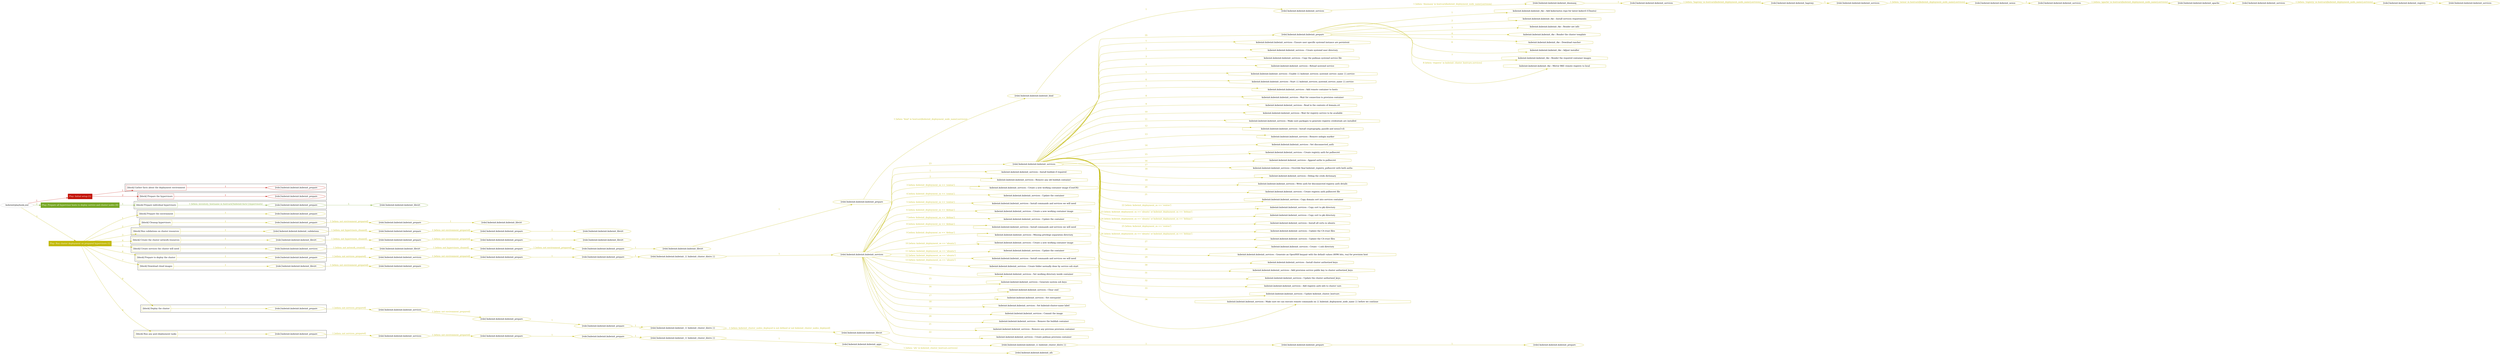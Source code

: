 digraph {
	graph [concentrate=true ordering=in rankdir=LR ratio=fill]
	edge [esep=5 sep=10]
	"kubeinit/playbook.yml" [id=root_node style=dotted]
	play_4e1cee6d [label="Play: Initial setup (1)" color="#c31409" fontcolor="#ffffff" id=play_4e1cee6d shape=box style=filled tooltip=localhost]
	"kubeinit/playbook.yml" -> play_4e1cee6d [label="1 " color="#c31409" fontcolor="#c31409" id=edge_8f6c4684 labeltooltip="1 " tooltip="1 "]
	subgraph "kubeinit.kubeinit.kubeinit_prepare" {
		role_e6d700f1 [label="[role] kubeinit.kubeinit.kubeinit_prepare" color="#c31409" id=role_e6d700f1 tooltip="kubeinit.kubeinit.kubeinit_prepare"]
	}
	subgraph "kubeinit.kubeinit.kubeinit_prepare" {
		role_980dd98d [label="[role] kubeinit.kubeinit.kubeinit_prepare" color="#c31409" id=role_980dd98d tooltip="kubeinit.kubeinit.kubeinit_prepare"]
	}
	subgraph "Play: Initial setup (1)" {
		play_4e1cee6d -> block_aee9b2ff [label=1 color="#c31409" fontcolor="#c31409" id=edge_3523cff1 labeltooltip=1 tooltip=1]
		subgraph cluster_block_aee9b2ff {
			block_aee9b2ff [label="[block] Gather facts about the deployment environment" color="#c31409" id=block_aee9b2ff labeltooltip="Gather facts about the deployment environment" shape=box tooltip="Gather facts about the deployment environment"]
			block_aee9b2ff -> role_e6d700f1 [label="1 " color="#c31409" fontcolor="#c31409" id=edge_317ec1e6 labeltooltip="1 " tooltip="1 "]
		}
		play_4e1cee6d -> block_e7fbad23 [label=2 color="#c31409" fontcolor="#c31409" id=edge_3715bab9 labeltooltip=2 tooltip=2]
		subgraph cluster_block_e7fbad23 {
			block_e7fbad23 [label="[block] Prepare the hypervisors" color="#c31409" id=block_e7fbad23 labeltooltip="Prepare the hypervisors" shape=box tooltip="Prepare the hypervisors"]
			block_e7fbad23 -> role_980dd98d [label="1 " color="#c31409" fontcolor="#c31409" id=edge_14fb574f labeltooltip="1 " tooltip="1 "]
		}
	}
	play_6023085e [label="Play: Prepare all hypervisor hosts to deploy service and cluster nodes (0)" color="#78a725" fontcolor="#ffffff" id=play_6023085e shape=box style=filled tooltip="Play: Prepare all hypervisor hosts to deploy service and cluster nodes (0)"]
	"kubeinit/playbook.yml" -> play_6023085e [label="2 " color="#78a725" fontcolor="#78a725" id=edge_9aaf748e labeltooltip="2 " tooltip="2 "]
	subgraph "kubeinit.kubeinit.kubeinit_libvirt" {
		role_d4b927b6 [label="[role] kubeinit.kubeinit.kubeinit_libvirt" color="#78a725" id=role_d4b927b6 tooltip="kubeinit.kubeinit.kubeinit_libvirt"]
	}
	subgraph "kubeinit.kubeinit.kubeinit_prepare" {
		role_a9b22b53 [label="[role] kubeinit.kubeinit.kubeinit_prepare" color="#78a725" id=role_a9b22b53 tooltip="kubeinit.kubeinit.kubeinit_prepare"]
		role_a9b22b53 -> role_d4b927b6 [label="1 " color="#78a725" fontcolor="#78a725" id=edge_9f0bdf81 labeltooltip="1 " tooltip="1 "]
	}
	subgraph "Play: Prepare all hypervisor hosts to deploy service and cluster nodes (0)" {
		play_6023085e -> block_734d4041 [label=1 color="#78a725" fontcolor="#78a725" id=edge_5aa79f79 labeltooltip=1 tooltip=1]
		subgraph cluster_block_734d4041 {
			block_734d4041 [label="[block] Prepare individual hypervisors" color="#78a725" id=block_734d4041 labeltooltip="Prepare individual hypervisors" shape=box tooltip="Prepare individual hypervisors"]
			block_734d4041 -> role_a9b22b53 [label="1 [when: inventory_hostname in hostvars['kubeinit-facts'].hypervisors]" color="#78a725" fontcolor="#78a725" id=edge_3130a6c3 labeltooltip="1 [when: inventory_hostname in hostvars['kubeinit-facts'].hypervisors]" tooltip="1 [when: inventory_hostname in hostvars['kubeinit-facts'].hypervisors]"]
		}
	}
	play_9fcf8302 [label="Play: Run cluster deployment on prepared hypervisors (1)" color="#c2b90a" fontcolor="#ffffff" id=play_9fcf8302 shape=box style=filled tooltip=localhost]
	"kubeinit/playbook.yml" -> play_9fcf8302 [label="3 " color="#c2b90a" fontcolor="#c2b90a" id=edge_867fdb2c labeltooltip="3 " tooltip="3 "]
	subgraph "kubeinit.kubeinit.kubeinit_prepare" {
		role_735f8cab [label="[role] kubeinit.kubeinit.kubeinit_prepare" color="#c2b90a" id=role_735f8cab tooltip="kubeinit.kubeinit.kubeinit_prepare"]
	}
	subgraph "kubeinit.kubeinit.kubeinit_libvirt" {
		role_18588702 [label="[role] kubeinit.kubeinit.kubeinit_libvirt" color="#c2b90a" id=role_18588702 tooltip="kubeinit.kubeinit.kubeinit_libvirt"]
	}
	subgraph "kubeinit.kubeinit.kubeinit_prepare" {
		role_4fcc3241 [label="[role] kubeinit.kubeinit.kubeinit_prepare" color="#c2b90a" id=role_4fcc3241 tooltip="kubeinit.kubeinit.kubeinit_prepare"]
		role_4fcc3241 -> role_18588702 [label="1 " color="#c2b90a" fontcolor="#c2b90a" id=edge_4bfa9d23 labeltooltip="1 " tooltip="1 "]
	}
	subgraph "kubeinit.kubeinit.kubeinit_prepare" {
		role_8251c3f6 [label="[role] kubeinit.kubeinit.kubeinit_prepare" color="#c2b90a" id=role_8251c3f6 tooltip="kubeinit.kubeinit.kubeinit_prepare"]
		role_8251c3f6 -> role_4fcc3241 [label="1 [when: not environment_prepared]" color="#c2b90a" fontcolor="#c2b90a" id=edge_379ca54c labeltooltip="1 [when: not environment_prepared]" tooltip="1 [when: not environment_prepared]"]
	}
	subgraph "kubeinit.kubeinit.kubeinit_libvirt" {
		role_4b73e01a [label="[role] kubeinit.kubeinit.kubeinit_libvirt" color="#c2b90a" id=role_4b73e01a tooltip="kubeinit.kubeinit.kubeinit_libvirt"]
	}
	subgraph "kubeinit.kubeinit.kubeinit_prepare" {
		role_af361658 [label="[role] kubeinit.kubeinit.kubeinit_prepare" color="#c2b90a" id=role_af361658 tooltip="kubeinit.kubeinit.kubeinit_prepare"]
		role_af361658 -> role_4b73e01a [label="1 " color="#c2b90a" fontcolor="#c2b90a" id=edge_b5d136de labeltooltip="1 " tooltip="1 "]
	}
	subgraph "kubeinit.kubeinit.kubeinit_prepare" {
		role_30a407bb [label="[role] kubeinit.kubeinit.kubeinit_prepare" color="#c2b90a" id=role_30a407bb tooltip="kubeinit.kubeinit.kubeinit_prepare"]
		role_30a407bb -> role_af361658 [label="1 [when: not environment_prepared]" color="#c2b90a" fontcolor="#c2b90a" id=edge_8fbfa7b7 labeltooltip="1 [when: not environment_prepared]" tooltip="1 [when: not environment_prepared]"]
	}
	subgraph "kubeinit.kubeinit.kubeinit_validations" {
		role_4e20bfd5 [label="[role] kubeinit.kubeinit.kubeinit_validations" color="#c2b90a" id=role_4e20bfd5 tooltip="kubeinit.kubeinit.kubeinit_validations"]
		role_4e20bfd5 -> role_30a407bb [label="1 [when: not hypervisors_cleaned]" color="#c2b90a" fontcolor="#c2b90a" id=edge_8efa502a labeltooltip="1 [when: not hypervisors_cleaned]" tooltip="1 [when: not hypervisors_cleaned]"]
	}
	subgraph "kubeinit.kubeinit.kubeinit_libvirt" {
		role_f2d66d2a [label="[role] kubeinit.kubeinit.kubeinit_libvirt" color="#c2b90a" id=role_f2d66d2a tooltip="kubeinit.kubeinit.kubeinit_libvirt"]
	}
	subgraph "kubeinit.kubeinit.kubeinit_prepare" {
		role_4dca3882 [label="[role] kubeinit.kubeinit.kubeinit_prepare" color="#c2b90a" id=role_4dca3882 tooltip="kubeinit.kubeinit.kubeinit_prepare"]
		role_4dca3882 -> role_f2d66d2a [label="1 " color="#c2b90a" fontcolor="#c2b90a" id=edge_19ed8658 labeltooltip="1 " tooltip="1 "]
	}
	subgraph "kubeinit.kubeinit.kubeinit_prepare" {
		role_05ee4372 [label="[role] kubeinit.kubeinit.kubeinit_prepare" color="#c2b90a" id=role_05ee4372 tooltip="kubeinit.kubeinit.kubeinit_prepare"]
		role_05ee4372 -> role_4dca3882 [label="1 [when: not environment_prepared]" color="#c2b90a" fontcolor="#c2b90a" id=edge_7e017431 labeltooltip="1 [when: not environment_prepared]" tooltip="1 [when: not environment_prepared]"]
	}
	subgraph "kubeinit.kubeinit.kubeinit_libvirt" {
		role_35ca6e59 [label="[role] kubeinit.kubeinit.kubeinit_libvirt" color="#c2b90a" id=role_35ca6e59 tooltip="kubeinit.kubeinit.kubeinit_libvirt"]
		role_35ca6e59 -> role_05ee4372 [label="1 [when: not hypervisors_cleaned]" color="#c2b90a" fontcolor="#c2b90a" id=edge_9614355d labeltooltip="1 [when: not hypervisors_cleaned]" tooltip="1 [when: not hypervisors_cleaned]"]
	}
	subgraph "kubeinit.kubeinit.kubeinit_services" {
		role_41ef0133 [label="[role] kubeinit.kubeinit.kubeinit_services" color="#c2b90a" id=role_41ef0133 tooltip="kubeinit.kubeinit.kubeinit_services"]
	}
	subgraph "kubeinit.kubeinit.kubeinit_registry" {
		role_3069099e [label="[role] kubeinit.kubeinit.kubeinit_registry" color="#c2b90a" id=role_3069099e tooltip="kubeinit.kubeinit.kubeinit_registry"]
		role_3069099e -> role_41ef0133 [label="1 " color="#c2b90a" fontcolor="#c2b90a" id=edge_cc3ed650 labeltooltip="1 " tooltip="1 "]
	}
	subgraph "kubeinit.kubeinit.kubeinit_services" {
		role_2bd2575a [label="[role] kubeinit.kubeinit.kubeinit_services" color="#c2b90a" id=role_2bd2575a tooltip="kubeinit.kubeinit.kubeinit_services"]
		role_2bd2575a -> role_3069099e [label="1 [when: 'registry' in hostvars[kubeinit_deployment_node_name].services]" color="#c2b90a" fontcolor="#c2b90a" id=edge_b5bcf432 labeltooltip="1 [when: 'registry' in hostvars[kubeinit_deployment_node_name].services]" tooltip="1 [when: 'registry' in hostvars[kubeinit_deployment_node_name].services]"]
	}
	subgraph "kubeinit.kubeinit.kubeinit_apache" {
		role_afa61e4b [label="[role] kubeinit.kubeinit.kubeinit_apache" color="#c2b90a" id=role_afa61e4b tooltip="kubeinit.kubeinit.kubeinit_apache"]
		role_afa61e4b -> role_2bd2575a [label="1 " color="#c2b90a" fontcolor="#c2b90a" id=edge_4079de6d labeltooltip="1 " tooltip="1 "]
	}
	subgraph "kubeinit.kubeinit.kubeinit_services" {
		role_f0e3d84b [label="[role] kubeinit.kubeinit.kubeinit_services" color="#c2b90a" id=role_f0e3d84b tooltip="kubeinit.kubeinit.kubeinit_services"]
		role_f0e3d84b -> role_afa61e4b [label="1 [when: 'apache' in hostvars[kubeinit_deployment_node_name].services]" color="#c2b90a" fontcolor="#c2b90a" id=edge_fe767f64 labeltooltip="1 [when: 'apache' in hostvars[kubeinit_deployment_node_name].services]" tooltip="1 [when: 'apache' in hostvars[kubeinit_deployment_node_name].services]"]
	}
	subgraph "kubeinit.kubeinit.kubeinit_nexus" {
		role_aef4ac50 [label="[role] kubeinit.kubeinit.kubeinit_nexus" color="#c2b90a" id=role_aef4ac50 tooltip="kubeinit.kubeinit.kubeinit_nexus"]
		role_aef4ac50 -> role_f0e3d84b [label="1 " color="#c2b90a" fontcolor="#c2b90a" id=edge_6175d17c labeltooltip="1 " tooltip="1 "]
	}
	subgraph "kubeinit.kubeinit.kubeinit_services" {
		role_299e9dba [label="[role] kubeinit.kubeinit.kubeinit_services" color="#c2b90a" id=role_299e9dba tooltip="kubeinit.kubeinit.kubeinit_services"]
		role_299e9dba -> role_aef4ac50 [label="1 [when: 'nexus' in hostvars[kubeinit_deployment_node_name].services]" color="#c2b90a" fontcolor="#c2b90a" id=edge_67a87189 labeltooltip="1 [when: 'nexus' in hostvars[kubeinit_deployment_node_name].services]" tooltip="1 [when: 'nexus' in hostvars[kubeinit_deployment_node_name].services]"]
	}
	subgraph "kubeinit.kubeinit.kubeinit_haproxy" {
		role_ac310474 [label="[role] kubeinit.kubeinit.kubeinit_haproxy" color="#c2b90a" id=role_ac310474 tooltip="kubeinit.kubeinit.kubeinit_haproxy"]
		role_ac310474 -> role_299e9dba [label="1 " color="#c2b90a" fontcolor="#c2b90a" id=edge_99aaa004 labeltooltip="1 " tooltip="1 "]
	}
	subgraph "kubeinit.kubeinit.kubeinit_services" {
		role_5dbc900d [label="[role] kubeinit.kubeinit.kubeinit_services" color="#c2b90a" id=role_5dbc900d tooltip="kubeinit.kubeinit.kubeinit_services"]
		role_5dbc900d -> role_ac310474 [label="1 [when: 'haproxy' in hostvars[kubeinit_deployment_node_name].services]" color="#c2b90a" fontcolor="#c2b90a" id=edge_8920b2c7 labeltooltip="1 [when: 'haproxy' in hostvars[kubeinit_deployment_node_name].services]" tooltip="1 [when: 'haproxy' in hostvars[kubeinit_deployment_node_name].services]"]
	}
	subgraph "kubeinit.kubeinit.kubeinit_dnsmasq" {
		role_c5654fdb [label="[role] kubeinit.kubeinit.kubeinit_dnsmasq" color="#c2b90a" id=role_c5654fdb tooltip="kubeinit.kubeinit.kubeinit_dnsmasq"]
		role_c5654fdb -> role_5dbc900d [label="1 " color="#c2b90a" fontcolor="#c2b90a" id=edge_6ebc704b labeltooltip="1 " tooltip="1 "]
	}
	subgraph "kubeinit.kubeinit.kubeinit_services" {
		role_9be39cb3 [label="[role] kubeinit.kubeinit.kubeinit_services" color="#c2b90a" id=role_9be39cb3 tooltip="kubeinit.kubeinit.kubeinit_services"]
		role_9be39cb3 -> role_c5654fdb [label="1 [when: 'dnsmasq' in hostvars[kubeinit_deployment_node_name].services]" color="#c2b90a" fontcolor="#c2b90a" id=edge_176e4b73 labeltooltip="1 [when: 'dnsmasq' in hostvars[kubeinit_deployment_node_name].services]" tooltip="1 [when: 'dnsmasq' in hostvars[kubeinit_deployment_node_name].services]"]
	}
	subgraph "kubeinit.kubeinit.kubeinit_bind" {
		role_be15cb4b [label="[role] kubeinit.kubeinit.kubeinit_bind" color="#c2b90a" id=role_be15cb4b tooltip="kubeinit.kubeinit.kubeinit_bind"]
		role_be15cb4b -> role_9be39cb3 [label="1 " color="#c2b90a" fontcolor="#c2b90a" id=edge_703d775e labeltooltip="1 " tooltip="1 "]
	}
	subgraph "kubeinit.kubeinit.kubeinit_prepare" {
		role_52af5a5f [label="[role] kubeinit.kubeinit.kubeinit_prepare" color="#c2b90a" id=role_52af5a5f tooltip="kubeinit.kubeinit.kubeinit_prepare"]
		role_52af5a5f -> role_be15cb4b [label="1 [when: 'bind' in hostvars[kubeinit_deployment_node_name].services]" color="#c2b90a" fontcolor="#c2b90a" id=edge_90923fa2 labeltooltip="1 [when: 'bind' in hostvars[kubeinit_deployment_node_name].services]" tooltip="1 [when: 'bind' in hostvars[kubeinit_deployment_node_name].services]"]
	}
	subgraph "kubeinit.kubeinit.kubeinit_libvirt" {
		role_a0130ddf [label="[role] kubeinit.kubeinit.kubeinit_libvirt" color="#c2b90a" id=role_a0130ddf tooltip="kubeinit.kubeinit.kubeinit_libvirt"]
		role_a0130ddf -> role_52af5a5f [label="1 " color="#c2b90a" fontcolor="#c2b90a" id=edge_298eb4d1 labeltooltip="1 " tooltip="1 "]
	}
	subgraph "kubeinit.kubeinit.kubeinit_prepare" {
		role_c2510a09 [label="[role] kubeinit.kubeinit.kubeinit_prepare" color="#c2b90a" id=role_c2510a09 tooltip="kubeinit.kubeinit.kubeinit_prepare"]
		role_c2510a09 -> role_a0130ddf [label="1 " color="#c2b90a" fontcolor="#c2b90a" id=edge_228cd1c7 labeltooltip="1 " tooltip="1 "]
	}
	subgraph "kubeinit.kubeinit.kubeinit_prepare" {
		role_9e432ded [label="[role] kubeinit.kubeinit.kubeinit_prepare" color="#c2b90a" id=role_9e432ded tooltip="kubeinit.kubeinit.kubeinit_prepare"]
		role_9e432ded -> role_c2510a09 [label="1 [when: not environment_prepared]" color="#c2b90a" fontcolor="#c2b90a" id=edge_5ec93f9f labeltooltip="1 [when: not environment_prepared]" tooltip="1 [when: not environment_prepared]"]
	}
	subgraph "kubeinit.kubeinit.kubeinit_libvirt" {
		role_edfc4ac5 [label="[role] kubeinit.kubeinit.kubeinit_libvirt" color="#c2b90a" id=role_edfc4ac5 tooltip="kubeinit.kubeinit.kubeinit_libvirt"]
		role_edfc4ac5 -> role_9e432ded [label="1 [when: not hypervisors_cleaned]" color="#c2b90a" fontcolor="#c2b90a" id=edge_0710e92f labeltooltip="1 [when: not hypervisors_cleaned]" tooltip="1 [when: not hypervisors_cleaned]"]
	}
	subgraph "kubeinit.kubeinit.kubeinit_services" {
		role_f9c8faaa [label="[role] kubeinit.kubeinit.kubeinit_services" color="#c2b90a" id=role_f9c8faaa tooltip="kubeinit.kubeinit.kubeinit_services"]
		role_f9c8faaa -> role_edfc4ac5 [label="1 [when: not network_created]" color="#c2b90a" fontcolor="#c2b90a" id=edge_c8a1c5d1 labeltooltip="1 [when: not network_created]" tooltip="1 [when: not network_created]"]
	}
	subgraph "kubeinit.kubeinit.kubeinit_prepare" {
		role_cfc3a3a5 [label="[role] kubeinit.kubeinit.kubeinit_prepare" color="#c2b90a" id=role_cfc3a3a5 tooltip="kubeinit.kubeinit.kubeinit_prepare"]
		task_892c06bd [label="kubeinit.kubeinit.kubeinit_rke : Add kubernetes repo for latest kubectl (Ubuntu)" color="#c2b90a" id=task_892c06bd shape=octagon tooltip="kubeinit.kubeinit.kubeinit_rke : Add kubernetes repo for latest kubectl (Ubuntu)"]
		role_cfc3a3a5 -> task_892c06bd [label="1 " color="#c2b90a" fontcolor="#c2b90a" id=edge_79a086da labeltooltip="1 " tooltip="1 "]
		task_d3a545b8 [label="kubeinit.kubeinit.kubeinit_rke : Install services requirements" color="#c2b90a" id=task_d3a545b8 shape=octagon tooltip="kubeinit.kubeinit.kubeinit_rke : Install services requirements"]
		role_cfc3a3a5 -> task_d3a545b8 [label="2 " color="#c2b90a" fontcolor="#c2b90a" id=edge_ed04349d labeltooltip="2 " tooltip="2 "]
		task_90b866a3 [label="kubeinit.kubeinit.kubeinit_rke : Render net info" color="#c2b90a" id=task_90b866a3 shape=octagon tooltip="kubeinit.kubeinit.kubeinit_rke : Render net info"]
		role_cfc3a3a5 -> task_90b866a3 [label="3 " color="#c2b90a" fontcolor="#c2b90a" id=edge_393d9a6d labeltooltip="3 " tooltip="3 "]
		task_eb72416a [label="kubeinit.kubeinit.kubeinit_rke : Render the cluster template" color="#c2b90a" id=task_eb72416a shape=octagon tooltip="kubeinit.kubeinit.kubeinit_rke : Render the cluster template"]
		role_cfc3a3a5 -> task_eb72416a [label="4 " color="#c2b90a" fontcolor="#c2b90a" id=edge_ad8a0473 labeltooltip="4 " tooltip="4 "]
		task_adba8eb9 [label="kubeinit.kubeinit.kubeinit_rke : Download rancher" color="#c2b90a" id=task_adba8eb9 shape=octagon tooltip="kubeinit.kubeinit.kubeinit_rke : Download rancher"]
		role_cfc3a3a5 -> task_adba8eb9 [label="5 " color="#c2b90a" fontcolor="#c2b90a" id=edge_28c70907 labeltooltip="5 " tooltip="5 "]
		task_aa8bd128 [label="kubeinit.kubeinit.kubeinit_rke : Adjust installer" color="#c2b90a" id=task_aa8bd128 shape=octagon tooltip="kubeinit.kubeinit.kubeinit_rke : Adjust installer"]
		role_cfc3a3a5 -> task_aa8bd128 [label="6 " color="#c2b90a" fontcolor="#c2b90a" id=edge_92d6f238 labeltooltip="6 " tooltip="6 "]
		task_61a47d83 [label="kubeinit.kubeinit.kubeinit_rke : Render the required container images" color="#c2b90a" id=task_61a47d83 shape=octagon tooltip="kubeinit.kubeinit.kubeinit_rke : Render the required container images"]
		role_cfc3a3a5 -> task_61a47d83 [label="7 " color="#c2b90a" fontcolor="#c2b90a" id=edge_5e79ed9c labeltooltip="7 " tooltip="7 "]
		task_cc1009d9 [label="kubeinit.kubeinit.kubeinit_rke : Mirror RKE remote registry to local" color="#c2b90a" id=task_cc1009d9 shape=octagon tooltip="kubeinit.kubeinit.kubeinit_rke : Mirror RKE remote registry to local"]
		role_cfc3a3a5 -> task_cc1009d9 [label="8 [when: 'registry' in kubeinit_cluster_hostvars.services]" color="#c2b90a" fontcolor="#c2b90a" id=edge_1c1a6458 labeltooltip="8 [when: 'registry' in kubeinit_cluster_hostvars.services]" tooltip="8 [when: 'registry' in kubeinit_cluster_hostvars.services]"]
	}
	subgraph "kubeinit.kubeinit.kubeinit_services" {
		role_d88b5d8f [label="[role] kubeinit.kubeinit.kubeinit_services" color="#c2b90a" id=role_d88b5d8f tooltip="kubeinit.kubeinit.kubeinit_services"]
		task_256406e6 [label="kubeinit.kubeinit.kubeinit_services : Ensure user specific systemd instance are persistent" color="#c2b90a" id=task_256406e6 shape=octagon tooltip="kubeinit.kubeinit.kubeinit_services : Ensure user specific systemd instance are persistent"]
		role_d88b5d8f -> task_256406e6 [label="1 " color="#c2b90a" fontcolor="#c2b90a" id=edge_bafcd96a labeltooltip="1 " tooltip="1 "]
		task_0dde9302 [label="kubeinit.kubeinit.kubeinit_services : Create systemd user directory" color="#c2b90a" id=task_0dde9302 shape=octagon tooltip="kubeinit.kubeinit.kubeinit_services : Create systemd user directory"]
		role_d88b5d8f -> task_0dde9302 [label="2 " color="#c2b90a" fontcolor="#c2b90a" id=edge_36633635 labeltooltip="2 " tooltip="2 "]
		task_a857eed8 [label="kubeinit.kubeinit.kubeinit_services : Copy the podman systemd service file" color="#c2b90a" id=task_a857eed8 shape=octagon tooltip="kubeinit.kubeinit.kubeinit_services : Copy the podman systemd service file"]
		role_d88b5d8f -> task_a857eed8 [label="3 " color="#c2b90a" fontcolor="#c2b90a" id=edge_fac80084 labeltooltip="3 " tooltip="3 "]
		task_ad3837cf [label="kubeinit.kubeinit.kubeinit_services : Reload systemd service" color="#c2b90a" id=task_ad3837cf shape=octagon tooltip="kubeinit.kubeinit.kubeinit_services : Reload systemd service"]
		role_d88b5d8f -> task_ad3837cf [label="4 " color="#c2b90a" fontcolor="#c2b90a" id=edge_66921b8f labeltooltip="4 " tooltip="4 "]
		task_86e06672 [label="kubeinit.kubeinit.kubeinit_services : Enable {{ kubeinit_services_systemd_service_name }}.service" color="#c2b90a" id=task_86e06672 shape=octagon tooltip="kubeinit.kubeinit.kubeinit_services : Enable {{ kubeinit_services_systemd_service_name }}.service"]
		role_d88b5d8f -> task_86e06672 [label="5 " color="#c2b90a" fontcolor="#c2b90a" id=edge_2ad9142e labeltooltip="5 " tooltip="5 "]
		task_a4d2c698 [label="kubeinit.kubeinit.kubeinit_services : Start {{ kubeinit_services_systemd_service_name }}.service" color="#c2b90a" id=task_a4d2c698 shape=octagon tooltip="kubeinit.kubeinit.kubeinit_services : Start {{ kubeinit_services_systemd_service_name }}.service"]
		role_d88b5d8f -> task_a4d2c698 [label="6 " color="#c2b90a" fontcolor="#c2b90a" id=edge_44be11e1 labeltooltip="6 " tooltip="6 "]
		task_d2af65c3 [label="kubeinit.kubeinit.kubeinit_services : Add remote container to hosts" color="#c2b90a" id=task_d2af65c3 shape=octagon tooltip="kubeinit.kubeinit.kubeinit_services : Add remote container to hosts"]
		role_d88b5d8f -> task_d2af65c3 [label="7 " color="#c2b90a" fontcolor="#c2b90a" id=edge_66b759ad labeltooltip="7 " tooltip="7 "]
		task_702a24a0 [label="kubeinit.kubeinit.kubeinit_services : Wait for connection to provision container" color="#c2b90a" id=task_702a24a0 shape=octagon tooltip="kubeinit.kubeinit.kubeinit_services : Wait for connection to provision container"]
		role_d88b5d8f -> task_702a24a0 [label="8 " color="#c2b90a" fontcolor="#c2b90a" id=edge_f8f015f3 labeltooltip="8 " tooltip="8 "]
		task_28e6c640 [label="kubeinit.kubeinit.kubeinit_services : Read in the contents of domain.crt" color="#c2b90a" id=task_28e6c640 shape=octagon tooltip="kubeinit.kubeinit.kubeinit_services : Read in the contents of domain.crt"]
		role_d88b5d8f -> task_28e6c640 [label="9 " color="#c2b90a" fontcolor="#c2b90a" id=edge_ee3f0391 labeltooltip="9 " tooltip="9 "]
		task_8cffd45d [label="kubeinit.kubeinit.kubeinit_services : Wait for registry service to be available" color="#c2b90a" id=task_8cffd45d shape=octagon tooltip="kubeinit.kubeinit.kubeinit_services : Wait for registry service to be available"]
		role_d88b5d8f -> task_8cffd45d [label="10 " color="#c2b90a" fontcolor="#c2b90a" id=edge_aacd4f06 labeltooltip="10 " tooltip="10 "]
		task_30a1d7b2 [label="kubeinit.kubeinit.kubeinit_services : Make sure packages to generate registry credentials are installed" color="#c2b90a" id=task_30a1d7b2 shape=octagon tooltip="kubeinit.kubeinit.kubeinit_services : Make sure packages to generate registry credentials are installed"]
		role_d88b5d8f -> task_30a1d7b2 [label="11 " color="#c2b90a" fontcolor="#c2b90a" id=edge_157f527b labeltooltip="11 " tooltip="11 "]
		task_39756654 [label="kubeinit.kubeinit.kubeinit_services : Install cryptography, passlib and nexus3-cli" color="#c2b90a" id=task_39756654 shape=octagon tooltip="kubeinit.kubeinit.kubeinit_services : Install cryptography, passlib and nexus3-cli"]
		role_d88b5d8f -> task_39756654 [label="12 " color="#c2b90a" fontcolor="#c2b90a" id=edge_2701ef5b labeltooltip="12 " tooltip="12 "]
		task_075f1d33 [label="kubeinit.kubeinit.kubeinit_services : Remove nologin marker" color="#c2b90a" id=task_075f1d33 shape=octagon tooltip="kubeinit.kubeinit.kubeinit_services : Remove nologin marker"]
		role_d88b5d8f -> task_075f1d33 [label="13 " color="#c2b90a" fontcolor="#c2b90a" id=edge_b4a0666a labeltooltip="13 " tooltip="13 "]
		task_671aa449 [label="kubeinit.kubeinit.kubeinit_services : Set disconnected_auth" color="#c2b90a" id=task_671aa449 shape=octagon tooltip="kubeinit.kubeinit.kubeinit_services : Set disconnected_auth"]
		role_d88b5d8f -> task_671aa449 [label="14 " color="#c2b90a" fontcolor="#c2b90a" id=edge_31b20ab8 labeltooltip="14 " tooltip="14 "]
		task_b10aeae5 [label="kubeinit.kubeinit.kubeinit_services : Create registry auth for pullsecret" color="#c2b90a" id=task_b10aeae5 shape=octagon tooltip="kubeinit.kubeinit.kubeinit_services : Create registry auth for pullsecret"]
		role_d88b5d8f -> task_b10aeae5 [label="15 " color="#c2b90a" fontcolor="#c2b90a" id=edge_f94a01d4 labeltooltip="15 " tooltip="15 "]
		task_700d0b96 [label="kubeinit.kubeinit.kubeinit_services : Append auths to pullsecret" color="#c2b90a" id=task_700d0b96 shape=octagon tooltip="kubeinit.kubeinit.kubeinit_services : Append auths to pullsecret"]
		role_d88b5d8f -> task_700d0b96 [label="16 " color="#c2b90a" fontcolor="#c2b90a" id=edge_5f2222cd labeltooltip="16 " tooltip="16 "]
		task_837a9862 [label="kubeinit.kubeinit.kubeinit_services : Override final kubeinit_registry_pullsecret with both auths" color="#c2b90a" id=task_837a9862 shape=octagon tooltip="kubeinit.kubeinit.kubeinit_services : Override final kubeinit_registry_pullsecret with both auths"]
		role_d88b5d8f -> task_837a9862 [label="17 " color="#c2b90a" fontcolor="#c2b90a" id=edge_fa4f4b46 labeltooltip="17 " tooltip="17 "]
		task_9996350a [label="kubeinit.kubeinit.kubeinit_services : Debug the creds dictionary" color="#c2b90a" id=task_9996350a shape=octagon tooltip="kubeinit.kubeinit.kubeinit_services : Debug the creds dictionary"]
		role_d88b5d8f -> task_9996350a [label="18 " color="#c2b90a" fontcolor="#c2b90a" id=edge_92d730d5 labeltooltip="18 " tooltip="18 "]
		task_afe11059 [label="kubeinit.kubeinit.kubeinit_services : Write auth for disconnected registry auth details" color="#c2b90a" id=task_afe11059 shape=octagon tooltip="kubeinit.kubeinit.kubeinit_services : Write auth for disconnected registry auth details"]
		role_d88b5d8f -> task_afe11059 [label="19 " color="#c2b90a" fontcolor="#c2b90a" id=edge_0fd78b20 labeltooltip="19 " tooltip="19 "]
		task_340e5600 [label="kubeinit.kubeinit.kubeinit_services : Create registry auth pullsecret file" color="#c2b90a" id=task_340e5600 shape=octagon tooltip="kubeinit.kubeinit.kubeinit_services : Create registry auth pullsecret file"]
		role_d88b5d8f -> task_340e5600 [label="20 " color="#c2b90a" fontcolor="#c2b90a" id=edge_87dbd328 labeltooltip="20 " tooltip="20 "]
		task_5ad2110a [label="kubeinit.kubeinit.kubeinit_services : Copy domain cert into services container" color="#c2b90a" id=task_5ad2110a shape=octagon tooltip="kubeinit.kubeinit.kubeinit_services : Copy domain cert into services container"]
		role_d88b5d8f -> task_5ad2110a [label="21 " color="#c2b90a" fontcolor="#c2b90a" id=edge_f133943d labeltooltip="21 " tooltip="21 "]
		task_f72a5f0c [label="kubeinit.kubeinit.kubeinit_services : Copy cert to pki directory" color="#c2b90a" id=task_f72a5f0c shape=octagon tooltip="kubeinit.kubeinit.kubeinit_services : Copy cert to pki directory"]
		role_d88b5d8f -> task_f72a5f0c [label="22 [when: kubeinit_deployment_os == 'centos']" color="#c2b90a" fontcolor="#c2b90a" id=edge_b1015e1f labeltooltip="22 [when: kubeinit_deployment_os == 'centos']" tooltip="22 [when: kubeinit_deployment_os == 'centos']"]
		task_e41818a1 [label="kubeinit.kubeinit.kubeinit_services : Copy cert to pki directory" color="#c2b90a" id=task_e41818a1 shape=octagon tooltip="kubeinit.kubeinit.kubeinit_services : Copy cert to pki directory"]
		role_d88b5d8f -> task_e41818a1 [label="23 [when: kubeinit_deployment_os == 'ubuntu' or kubeinit_deployment_os == 'debian']" color="#c2b90a" fontcolor="#c2b90a" id=edge_7d0dfdd0 labeltooltip="23 [when: kubeinit_deployment_os == 'ubuntu' or kubeinit_deployment_os == 'debian']" tooltip="23 [when: kubeinit_deployment_os == 'ubuntu' or kubeinit_deployment_os == 'debian']"]
		task_24df91ab [label="kubeinit.kubeinit.kubeinit_services : Install all certs in ubuntu" color="#c2b90a" id=task_24df91ab shape=octagon tooltip="kubeinit.kubeinit.kubeinit_services : Install all certs in ubuntu"]
		role_d88b5d8f -> task_24df91ab [label="24 [when: kubeinit_deployment_os == 'ubuntu' or kubeinit_deployment_os == 'debian']" color="#c2b90a" fontcolor="#c2b90a" id=edge_dc4bf03e labeltooltip="24 [when: kubeinit_deployment_os == 'ubuntu' or kubeinit_deployment_os == 'debian']" tooltip="24 [when: kubeinit_deployment_os == 'ubuntu' or kubeinit_deployment_os == 'debian']"]
		task_8058e0ad [label="kubeinit.kubeinit.kubeinit_services : Update the CA trust files" color="#c2b90a" id=task_8058e0ad shape=octagon tooltip="kubeinit.kubeinit.kubeinit_services : Update the CA trust files"]
		role_d88b5d8f -> task_8058e0ad [label="25 [when: kubeinit_deployment_os == 'centos']" color="#c2b90a" fontcolor="#c2b90a" id=edge_4f86ac65 labeltooltip="25 [when: kubeinit_deployment_os == 'centos']" tooltip="25 [when: kubeinit_deployment_os == 'centos']"]
		task_5b2048d5 [label="kubeinit.kubeinit.kubeinit_services : Update the CA trust files" color="#c2b90a" id=task_5b2048d5 shape=octagon tooltip="kubeinit.kubeinit.kubeinit_services : Update the CA trust files"]
		role_d88b5d8f -> task_5b2048d5 [label="26 [when: kubeinit_deployment_os == 'ubuntu' or kubeinit_deployment_os == 'debian']" color="#c2b90a" fontcolor="#c2b90a" id=edge_14ef4d2d labeltooltip="26 [when: kubeinit_deployment_os == 'ubuntu' or kubeinit_deployment_os == 'debian']" tooltip="26 [when: kubeinit_deployment_os == 'ubuntu' or kubeinit_deployment_os == 'debian']"]
		task_29ae4007 [label="kubeinit.kubeinit.kubeinit_services : Create ~/.ssh directory" color="#c2b90a" id=task_29ae4007 shape=octagon tooltip="kubeinit.kubeinit.kubeinit_services : Create ~/.ssh directory"]
		role_d88b5d8f -> task_29ae4007 [label="27 " color="#c2b90a" fontcolor="#c2b90a" id=edge_5253ced2 labeltooltip="27 " tooltip="27 "]
		task_0a86d28d [label="kubeinit.kubeinit.kubeinit_services : Generate an OpenSSH keypair with the default values (4096 bits, rsa) for provision host" color="#c2b90a" id=task_0a86d28d shape=octagon tooltip="kubeinit.kubeinit.kubeinit_services : Generate an OpenSSH keypair with the default values (4096 bits, rsa) for provision host"]
		role_d88b5d8f -> task_0a86d28d [label="28 " color="#c2b90a" fontcolor="#c2b90a" id=edge_528c96e7 labeltooltip="28 " tooltip="28 "]
		task_515f2105 [label="kubeinit.kubeinit.kubeinit_services : Install cluster authorized keys" color="#c2b90a" id=task_515f2105 shape=octagon tooltip="kubeinit.kubeinit.kubeinit_services : Install cluster authorized keys"]
		role_d88b5d8f -> task_515f2105 [label="29 " color="#c2b90a" fontcolor="#c2b90a" id=edge_7f1691f9 labeltooltip="29 " tooltip="29 "]
		task_162c80df [label="kubeinit.kubeinit.kubeinit_services : Add provision service public key to cluster authorized_keys" color="#c2b90a" id=task_162c80df shape=octagon tooltip="kubeinit.kubeinit.kubeinit_services : Add provision service public key to cluster authorized_keys"]
		role_d88b5d8f -> task_162c80df [label="30 " color="#c2b90a" fontcolor="#c2b90a" id=edge_a6e54586 labeltooltip="30 " tooltip="30 "]
		task_7b1b74e6 [label="kubeinit.kubeinit.kubeinit_services : Update the cluster authorized_keys" color="#c2b90a" id=task_7b1b74e6 shape=octagon tooltip="kubeinit.kubeinit.kubeinit_services : Update the cluster authorized_keys"]
		role_d88b5d8f -> task_7b1b74e6 [label="31 " color="#c2b90a" fontcolor="#c2b90a" id=edge_f3276127 labeltooltip="31 " tooltip="31 "]
		task_8544ab0b [label="kubeinit.kubeinit.kubeinit_services : Add registry auth info to cluster vars" color="#c2b90a" id=task_8544ab0b shape=octagon tooltip="kubeinit.kubeinit.kubeinit_services : Add registry auth info to cluster vars"]
		role_d88b5d8f -> task_8544ab0b [label="32 " color="#c2b90a" fontcolor="#c2b90a" id=edge_6977bf94 labeltooltip="32 " tooltip="32 "]
		task_8084d2fb [label="kubeinit.kubeinit.kubeinit_services : Update kubeinit_cluster_hostvars" color="#c2b90a" id=task_8084d2fb shape=octagon tooltip="kubeinit.kubeinit.kubeinit_services : Update kubeinit_cluster_hostvars"]
		role_d88b5d8f -> task_8084d2fb [label="33 " color="#c2b90a" fontcolor="#c2b90a" id=edge_ed9e67e9 labeltooltip="33 " tooltip="33 "]
		task_7bedd1b3 [label="kubeinit.kubeinit.kubeinit_services : Make sure we can execute remote commands on {{ kubeinit_deployment_node_name }} before we continue" color="#c2b90a" id=task_7bedd1b3 shape=octagon tooltip="kubeinit.kubeinit.kubeinit_services : Make sure we can execute remote commands on {{ kubeinit_deployment_node_name }} before we continue"]
		role_d88b5d8f -> task_7bedd1b3 [label="34 " color="#c2b90a" fontcolor="#c2b90a" id=edge_73d10d1c labeltooltip="34 " tooltip="34 "]
		role_d88b5d8f -> role_cfc3a3a5 [label="35 " color="#c2b90a" fontcolor="#c2b90a" id=edge_b5ada99d labeltooltip="35 " tooltip="35 "]
	}
	subgraph "kubeinit.kubeinit.kubeinit_services" {
		role_22b3e018 [label="[role] kubeinit.kubeinit.kubeinit_services" color="#c2b90a" id=role_22b3e018 tooltip="kubeinit.kubeinit.kubeinit_services"]
		task_5fef75ee [label="kubeinit.kubeinit.kubeinit_services : Install buildah if required" color="#c2b90a" id=task_5fef75ee shape=octagon tooltip="kubeinit.kubeinit.kubeinit_services : Install buildah if required"]
		role_22b3e018 -> task_5fef75ee [label="1 " color="#c2b90a" fontcolor="#c2b90a" id=edge_7c5e0482 labeltooltip="1 " tooltip="1 "]
		task_9a898ad3 [label="kubeinit.kubeinit.kubeinit_services : Remove any old buildah container" color="#c2b90a" id=task_9a898ad3 shape=octagon tooltip="kubeinit.kubeinit.kubeinit_services : Remove any old buildah container"]
		role_22b3e018 -> task_9a898ad3 [label="2 " color="#c2b90a" fontcolor="#c2b90a" id=edge_a0655484 labeltooltip="2 " tooltip="2 "]
		task_e8d7fdc8 [label="kubeinit.kubeinit.kubeinit_services : Create a new working container image (CentOS)" color="#c2b90a" id=task_e8d7fdc8 shape=octagon tooltip="kubeinit.kubeinit.kubeinit_services : Create a new working container image (CentOS)"]
		role_22b3e018 -> task_e8d7fdc8 [label="3 [when: kubeinit_deployment_os == 'centos']" color="#c2b90a" fontcolor="#c2b90a" id=edge_d36afae5 labeltooltip="3 [when: kubeinit_deployment_os == 'centos']" tooltip="3 [when: kubeinit_deployment_os == 'centos']"]
		task_bd5e28d6 [label="kubeinit.kubeinit.kubeinit_services : Update the container" color="#c2b90a" id=task_bd5e28d6 shape=octagon tooltip="kubeinit.kubeinit.kubeinit_services : Update the container"]
		role_22b3e018 -> task_bd5e28d6 [label="4 [when: kubeinit_deployment_os == 'centos']" color="#c2b90a" fontcolor="#c2b90a" id=edge_05d5bf19 labeltooltip="4 [when: kubeinit_deployment_os == 'centos']" tooltip="4 [when: kubeinit_deployment_os == 'centos']"]
		task_47c47269 [label="kubeinit.kubeinit.kubeinit_services : Install commands and services we will need" color="#c2b90a" id=task_47c47269 shape=octagon tooltip="kubeinit.kubeinit.kubeinit_services : Install commands and services we will need"]
		role_22b3e018 -> task_47c47269 [label="5 [when: kubeinit_deployment_os == 'centos']" color="#c2b90a" fontcolor="#c2b90a" id=edge_dc310378 labeltooltip="5 [when: kubeinit_deployment_os == 'centos']" tooltip="5 [when: kubeinit_deployment_os == 'centos']"]
		task_3a1c08bd [label="kubeinit.kubeinit.kubeinit_services : Create a new working container image" color="#c2b90a" id=task_3a1c08bd shape=octagon tooltip="kubeinit.kubeinit.kubeinit_services : Create a new working container image"]
		role_22b3e018 -> task_3a1c08bd [label="6 [when: kubeinit_deployment_os == 'debian']" color="#c2b90a" fontcolor="#c2b90a" id=edge_5c09a5e1 labeltooltip="6 [when: kubeinit_deployment_os == 'debian']" tooltip="6 [when: kubeinit_deployment_os == 'debian']"]
		task_d3d640ea [label="kubeinit.kubeinit.kubeinit_services : Update the container" color="#c2b90a" id=task_d3d640ea shape=octagon tooltip="kubeinit.kubeinit.kubeinit_services : Update the container"]
		role_22b3e018 -> task_d3d640ea [label="7 [when: kubeinit_deployment_os == 'debian']" color="#c2b90a" fontcolor="#c2b90a" id=edge_2d0656fb labeltooltip="7 [when: kubeinit_deployment_os == 'debian']" tooltip="7 [when: kubeinit_deployment_os == 'debian']"]
		task_6187efbd [label="kubeinit.kubeinit.kubeinit_services : Install commands and services we will need" color="#c2b90a" id=task_6187efbd shape=octagon tooltip="kubeinit.kubeinit.kubeinit_services : Install commands and services we will need"]
		role_22b3e018 -> task_6187efbd [label="8 [when: kubeinit_deployment_os == 'debian']" color="#c2b90a" fontcolor="#c2b90a" id=edge_2d0cff9e labeltooltip="8 [when: kubeinit_deployment_os == 'debian']" tooltip="8 [when: kubeinit_deployment_os == 'debian']"]
		task_fd23a614 [label="kubeinit.kubeinit.kubeinit_services : Missing privilege separation directory" color="#c2b90a" id=task_fd23a614 shape=octagon tooltip="kubeinit.kubeinit.kubeinit_services : Missing privilege separation directory"]
		role_22b3e018 -> task_fd23a614 [label="9 [when: kubeinit_deployment_os == 'debian']" color="#c2b90a" fontcolor="#c2b90a" id=edge_01359bc4 labeltooltip="9 [when: kubeinit_deployment_os == 'debian']" tooltip="9 [when: kubeinit_deployment_os == 'debian']"]
		task_ec32b009 [label="kubeinit.kubeinit.kubeinit_services : Create a new working container image" color="#c2b90a" id=task_ec32b009 shape=octagon tooltip="kubeinit.kubeinit.kubeinit_services : Create a new working container image"]
		role_22b3e018 -> task_ec32b009 [label="10 [when: kubeinit_deployment_os == 'ubuntu']" color="#c2b90a" fontcolor="#c2b90a" id=edge_45478ed9 labeltooltip="10 [when: kubeinit_deployment_os == 'ubuntu']" tooltip="10 [when: kubeinit_deployment_os == 'ubuntu']"]
		task_85fee6c1 [label="kubeinit.kubeinit.kubeinit_services : Update the container" color="#c2b90a" id=task_85fee6c1 shape=octagon tooltip="kubeinit.kubeinit.kubeinit_services : Update the container"]
		role_22b3e018 -> task_85fee6c1 [label="11 [when: kubeinit_deployment_os == 'ubuntu']" color="#c2b90a" fontcolor="#c2b90a" id=edge_0a15af85 labeltooltip="11 [when: kubeinit_deployment_os == 'ubuntu']" tooltip="11 [when: kubeinit_deployment_os == 'ubuntu']"]
		task_e9887d8b [label="kubeinit.kubeinit.kubeinit_services : Install commands and services we will need" color="#c2b90a" id=task_e9887d8b shape=octagon tooltip="kubeinit.kubeinit.kubeinit_services : Install commands and services we will need"]
		role_22b3e018 -> task_e9887d8b [label="12 [when: kubeinit_deployment_os == 'ubuntu']" color="#c2b90a" fontcolor="#c2b90a" id=edge_106d0b59 labeltooltip="12 [when: kubeinit_deployment_os == 'ubuntu']" tooltip="12 [when: kubeinit_deployment_os == 'ubuntu']"]
		task_65adc0fe [label="kubeinit.kubeinit.kubeinit_services : Create folder normally done by service ssh start" color="#c2b90a" id=task_65adc0fe shape=octagon tooltip="kubeinit.kubeinit.kubeinit_services : Create folder normally done by service ssh start"]
		role_22b3e018 -> task_65adc0fe [label="13 [when: kubeinit_deployment_os == 'ubuntu']" color="#c2b90a" fontcolor="#c2b90a" id=edge_1a2f9c76 labeltooltip="13 [when: kubeinit_deployment_os == 'ubuntu']" tooltip="13 [when: kubeinit_deployment_os == 'ubuntu']"]
		task_d34c67e9 [label="kubeinit.kubeinit.kubeinit_services : Set working directory inside container" color="#c2b90a" id=task_d34c67e9 shape=octagon tooltip="kubeinit.kubeinit.kubeinit_services : Set working directory inside container"]
		role_22b3e018 -> task_d34c67e9 [label="14 " color="#c2b90a" fontcolor="#c2b90a" id=edge_b52040d3 labeltooltip="14 " tooltip="14 "]
		task_c382c28a [label="kubeinit.kubeinit.kubeinit_services : Generate system ssh keys" color="#c2b90a" id=task_c382c28a shape=octagon tooltip="kubeinit.kubeinit.kubeinit_services : Generate system ssh keys"]
		role_22b3e018 -> task_c382c28a [label="15 " color="#c2b90a" fontcolor="#c2b90a" id=edge_b44da3a0 labeltooltip="15 " tooltip="15 "]
		task_9185a1f5 [label="kubeinit.kubeinit.kubeinit_services : Clear cmd" color="#c2b90a" id=task_9185a1f5 shape=octagon tooltip="kubeinit.kubeinit.kubeinit_services : Clear cmd"]
		role_22b3e018 -> task_9185a1f5 [label="16 " color="#c2b90a" fontcolor="#c2b90a" id=edge_8f086385 labeltooltip="16 " tooltip="16 "]
		task_94c12b6e [label="kubeinit.kubeinit.kubeinit_services : Set entrypoint" color="#c2b90a" id=task_94c12b6e shape=octagon tooltip="kubeinit.kubeinit.kubeinit_services : Set entrypoint"]
		role_22b3e018 -> task_94c12b6e [label="17 " color="#c2b90a" fontcolor="#c2b90a" id=edge_7e879d53 labeltooltip="17 " tooltip="17 "]
		task_aad31713 [label="kubeinit.kubeinit.kubeinit_services : Set kubeinit-cluster-name label" color="#c2b90a" id=task_aad31713 shape=octagon tooltip="kubeinit.kubeinit.kubeinit_services : Set kubeinit-cluster-name label"]
		role_22b3e018 -> task_aad31713 [label="18 " color="#c2b90a" fontcolor="#c2b90a" id=edge_4cfe8572 labeltooltip="18 " tooltip="18 "]
		task_58c014f1 [label="kubeinit.kubeinit.kubeinit_services : Commit the image" color="#c2b90a" id=task_58c014f1 shape=octagon tooltip="kubeinit.kubeinit.kubeinit_services : Commit the image"]
		role_22b3e018 -> task_58c014f1 [label="19 " color="#c2b90a" fontcolor="#c2b90a" id=edge_b6f3fab2 labeltooltip="19 " tooltip="19 "]
		task_3bb56fd3 [label="kubeinit.kubeinit.kubeinit_services : Remove the buildah container" color="#c2b90a" id=task_3bb56fd3 shape=octagon tooltip="kubeinit.kubeinit.kubeinit_services : Remove the buildah container"]
		role_22b3e018 -> task_3bb56fd3 [label="20 " color="#c2b90a" fontcolor="#c2b90a" id=edge_84c5d7ac labeltooltip="20 " tooltip="20 "]
		task_98f14df2 [label="kubeinit.kubeinit.kubeinit_services : Remove any previous provision container" color="#c2b90a" id=task_98f14df2 shape=octagon tooltip="kubeinit.kubeinit.kubeinit_services : Remove any previous provision container"]
		role_22b3e018 -> task_98f14df2 [label="21 " color="#c2b90a" fontcolor="#c2b90a" id=edge_b621e6d0 labeltooltip="21 " tooltip="21 "]
		task_dcac6d43 [label="kubeinit.kubeinit.kubeinit_services : Create podman provision container" color="#c2b90a" id=task_dcac6d43 shape=octagon tooltip="kubeinit.kubeinit.kubeinit_services : Create podman provision container"]
		role_22b3e018 -> task_dcac6d43 [label="22 " color="#c2b90a" fontcolor="#c2b90a" id=edge_3b8708dc labeltooltip="22 " tooltip="22 "]
		role_22b3e018 -> role_d88b5d8f [label="23 " color="#c2b90a" fontcolor="#c2b90a" id=edge_4d688b4d labeltooltip="23 " tooltip="23 "]
	}
	subgraph "kubeinit.kubeinit.kubeinit_{{ kubeinit_cluster_distro }}" {
		role_22f15e86 [label="[role] kubeinit.kubeinit.kubeinit_{{ kubeinit_cluster_distro }}" color="#c2b90a" id=role_22f15e86 tooltip="kubeinit.kubeinit.kubeinit_{{ kubeinit_cluster_distro }}"]
		role_22f15e86 -> role_22b3e018 [label="1 " color="#c2b90a" fontcolor="#c2b90a" id=edge_fd5be519 labeltooltip="1 " tooltip="1 "]
	}
	subgraph "kubeinit.kubeinit.kubeinit_prepare" {
		role_5bba988e [label="[role] kubeinit.kubeinit.kubeinit_prepare" color="#c2b90a" id=role_5bba988e tooltip="kubeinit.kubeinit.kubeinit_prepare"]
		role_5bba988e -> role_22f15e86 [label="1 " color="#c2b90a" fontcolor="#c2b90a" id=edge_04fc9c20 labeltooltip="1 " tooltip="1 "]
	}
	subgraph "kubeinit.kubeinit.kubeinit_prepare" {
		role_2921a0b5 [label="[role] kubeinit.kubeinit.kubeinit_prepare" color="#c2b90a" id=role_2921a0b5 tooltip="kubeinit.kubeinit.kubeinit_prepare"]
		role_2921a0b5 -> role_5bba988e [label="1 " color="#c2b90a" fontcolor="#c2b90a" id=edge_7fac67b9 labeltooltip="1 " tooltip="1 "]
	}
	subgraph "kubeinit.kubeinit.kubeinit_services" {
		role_2210475d [label="[role] kubeinit.kubeinit.kubeinit_services" color="#c2b90a" id=role_2210475d tooltip="kubeinit.kubeinit.kubeinit_services"]
		role_2210475d -> role_2921a0b5 [label="1 [when: not environment_prepared]" color="#c2b90a" fontcolor="#c2b90a" id=edge_f8d75850 labeltooltip="1 [when: not environment_prepared]" tooltip="1 [when: not environment_prepared]"]
	}
	subgraph "kubeinit.kubeinit.kubeinit_prepare" {
		role_000da6fc [label="[role] kubeinit.kubeinit.kubeinit_prepare" color="#c2b90a" id=role_000da6fc tooltip="kubeinit.kubeinit.kubeinit_prepare"]
		role_000da6fc -> role_2210475d [label="1 [when: not services_prepared]" color="#c2b90a" fontcolor="#c2b90a" id=edge_4c46f34e labeltooltip="1 [when: not services_prepared]" tooltip="1 [when: not services_prepared]"]
	}
	subgraph "kubeinit.kubeinit.kubeinit_prepare" {
		role_7e638d8f [label="[role] kubeinit.kubeinit.kubeinit_prepare" color="#c2b90a" id=role_7e638d8f tooltip="kubeinit.kubeinit.kubeinit_prepare"]
	}
	subgraph "kubeinit.kubeinit.kubeinit_libvirt" {
		role_566378d5 [label="[role] kubeinit.kubeinit.kubeinit_libvirt" color="#c2b90a" id=role_566378d5 tooltip="kubeinit.kubeinit.kubeinit_libvirt"]
		role_566378d5 -> role_7e638d8f [label="1 [when: not environment_prepared]" color="#c2b90a" fontcolor="#c2b90a" id=edge_4384a663 labeltooltip="1 [when: not environment_prepared]" tooltip="1 [when: not environment_prepared]"]
	}
	subgraph "kubeinit.kubeinit.kubeinit_prepare" {
		role_9020bda2 [label="[role] kubeinit.kubeinit.kubeinit_prepare" color="#c2b90a" id=role_9020bda2 tooltip="kubeinit.kubeinit.kubeinit_prepare"]
	}
	subgraph "kubeinit.kubeinit.kubeinit_prepare" {
		role_d635838f [label="[role] kubeinit.kubeinit.kubeinit_prepare" color="#c2b90a" id=role_d635838f tooltip="kubeinit.kubeinit.kubeinit_prepare"]
		role_d635838f -> role_9020bda2 [label="1 " color="#c2b90a" fontcolor="#c2b90a" id=edge_f713a225 labeltooltip="1 " tooltip="1 "]
	}
	subgraph "kubeinit.kubeinit.kubeinit_{{ kubeinit_cluster_distro }}" {
		role_ee84db45 [label="[role] kubeinit.kubeinit.kubeinit_{{ kubeinit_cluster_distro }}" color="#c2b90a" id=role_ee84db45 tooltip="kubeinit.kubeinit.kubeinit_{{ kubeinit_cluster_distro }}"]
		role_ee84db45 -> role_d635838f [label="1 " color="#c2b90a" fontcolor="#c2b90a" id=edge_8beb1b1b labeltooltip="1 " tooltip="1 "]
	}
	subgraph "kubeinit.kubeinit.kubeinit_libvirt" {
		role_a7168293 [label="[role] kubeinit.kubeinit.kubeinit_libvirt" color="#c2b90a" id=role_a7168293 tooltip="kubeinit.kubeinit.kubeinit_libvirt"]
		role_a7168293 -> role_ee84db45 [label="1 " color="#c2b90a" fontcolor="#c2b90a" id=edge_005d5f45 labeltooltip="1 " tooltip="1 "]
	}
	subgraph "kubeinit.kubeinit.kubeinit_{{ kubeinit_cluster_distro }}" {
		role_47239fcc [label="[role] kubeinit.kubeinit.kubeinit_{{ kubeinit_cluster_distro }}" color="#c2b90a" id=role_47239fcc tooltip="kubeinit.kubeinit.kubeinit_{{ kubeinit_cluster_distro }}"]
		role_47239fcc -> role_a7168293 [label="1 [when: kubeinit_cluster_nodes_deployed is not defined or not kubeinit_cluster_nodes_deployed]" color="#c2b90a" fontcolor="#c2b90a" id=edge_766dcb00 labeltooltip="1 [when: kubeinit_cluster_nodes_deployed is not defined or not kubeinit_cluster_nodes_deployed]" tooltip="1 [when: kubeinit_cluster_nodes_deployed is not defined or not kubeinit_cluster_nodes_deployed]"]
	}
	subgraph "kubeinit.kubeinit.kubeinit_prepare" {
		role_05747584 [label="[role] kubeinit.kubeinit.kubeinit_prepare" color="#c2b90a" id=role_05747584 tooltip="kubeinit.kubeinit.kubeinit_prepare"]
		role_05747584 -> role_47239fcc [label="1 " color="#c2b90a" fontcolor="#c2b90a" id=edge_431c63e1 labeltooltip="1 " tooltip="1 "]
	}
	subgraph "kubeinit.kubeinit.kubeinit_prepare" {
		role_118d1706 [label="[role] kubeinit.kubeinit.kubeinit_prepare" color="#c2b90a" id=role_118d1706 tooltip="kubeinit.kubeinit.kubeinit_prepare"]
		role_118d1706 -> role_05747584 [label="1 " color="#c2b90a" fontcolor="#c2b90a" id=edge_2eaaa3e3 labeltooltip="1 " tooltip="1 "]
	}
	subgraph "kubeinit.kubeinit.kubeinit_services" {
		role_42279537 [label="[role] kubeinit.kubeinit.kubeinit_services" color="#c2b90a" id=role_42279537 tooltip="kubeinit.kubeinit.kubeinit_services"]
		role_42279537 -> role_118d1706 [label="1 [when: not environment_prepared]" color="#c2b90a" fontcolor="#c2b90a" id=edge_9b49dbca labeltooltip="1 [when: not environment_prepared]" tooltip="1 [when: not environment_prepared]"]
	}
	subgraph "kubeinit.kubeinit.kubeinit_prepare" {
		role_cdc42d2c [label="[role] kubeinit.kubeinit.kubeinit_prepare" color="#c2b90a" id=role_cdc42d2c tooltip="kubeinit.kubeinit.kubeinit_prepare"]
		role_cdc42d2c -> role_42279537 [label="1 [when: not services_prepared]" color="#c2b90a" fontcolor="#c2b90a" id=edge_378e7641 labeltooltip="1 [when: not services_prepared]" tooltip="1 [when: not services_prepared]"]
	}
	subgraph "kubeinit.kubeinit.kubeinit_nfs" {
		role_a21ffd0b [label="[role] kubeinit.kubeinit.kubeinit_nfs" color="#c2b90a" id=role_a21ffd0b tooltip="kubeinit.kubeinit.kubeinit_nfs"]
	}
	subgraph "kubeinit.kubeinit.kubeinit_apps" {
		role_6b20dce8 [label="[role] kubeinit.kubeinit.kubeinit_apps" color="#c2b90a" id=role_6b20dce8 tooltip="kubeinit.kubeinit.kubeinit_apps"]
		role_6b20dce8 -> role_a21ffd0b [label="1 [when: 'nfs' in kubeinit_cluster_hostvars.services]" color="#c2b90a" fontcolor="#c2b90a" id=edge_323a6dc9 labeltooltip="1 [when: 'nfs' in kubeinit_cluster_hostvars.services]" tooltip="1 [when: 'nfs' in kubeinit_cluster_hostvars.services]"]
	}
	subgraph "kubeinit.kubeinit.kubeinit_{{ kubeinit_cluster_distro }}" {
		role_38e9f5da [label="[role] kubeinit.kubeinit.kubeinit_{{ kubeinit_cluster_distro }}" color="#c2b90a" id=role_38e9f5da tooltip="kubeinit.kubeinit.kubeinit_{{ kubeinit_cluster_distro }}"]
		role_38e9f5da -> role_6b20dce8 [label="1 " color="#c2b90a" fontcolor="#c2b90a" id=edge_04595890 labeltooltip="1 " tooltip="1 "]
	}
	subgraph "kubeinit.kubeinit.kubeinit_prepare" {
		role_30d8b235 [label="[role] kubeinit.kubeinit.kubeinit_prepare" color="#c2b90a" id=role_30d8b235 tooltip="kubeinit.kubeinit.kubeinit_prepare"]
		role_30d8b235 -> role_38e9f5da [label="1 " color="#c2b90a" fontcolor="#c2b90a" id=edge_7bcd812b labeltooltip="1 " tooltip="1 "]
	}
	subgraph "kubeinit.kubeinit.kubeinit_prepare" {
		role_0038c37a [label="[role] kubeinit.kubeinit.kubeinit_prepare" color="#c2b90a" id=role_0038c37a tooltip="kubeinit.kubeinit.kubeinit_prepare"]
		role_0038c37a -> role_30d8b235 [label="1 " color="#c2b90a" fontcolor="#c2b90a" id=edge_689ee77c labeltooltip="1 " tooltip="1 "]
	}
	subgraph "kubeinit.kubeinit.kubeinit_services" {
		role_70f36ade [label="[role] kubeinit.kubeinit.kubeinit_services" color="#c2b90a" id=role_70f36ade tooltip="kubeinit.kubeinit.kubeinit_services"]
		role_70f36ade -> role_0038c37a [label="1 [when: not environment_prepared]" color="#c2b90a" fontcolor="#c2b90a" id=edge_58132260 labeltooltip="1 [when: not environment_prepared]" tooltip="1 [when: not environment_prepared]"]
	}
	subgraph "kubeinit.kubeinit.kubeinit_prepare" {
		role_9b686c21 [label="[role] kubeinit.kubeinit.kubeinit_prepare" color="#c2b90a" id=role_9b686c21 tooltip="kubeinit.kubeinit.kubeinit_prepare"]
		role_9b686c21 -> role_70f36ade [label="1 [when: not services_prepared]" color="#c2b90a" fontcolor="#c2b90a" id=edge_6f66dc00 labeltooltip="1 [when: not services_prepared]" tooltip="1 [when: not services_prepared]"]
	}
	subgraph "Play: Run cluster deployment on prepared hypervisors (1)" {
		play_9fcf8302 -> block_86f4467d [label=1 color="#c2b90a" fontcolor="#c2b90a" id=edge_de310f8d labeltooltip=1 tooltip=1]
		subgraph cluster_block_86f4467d {
			block_86f4467d [label="[block] Prepare the environment" color="#c2b90a" id=block_86f4467d labeltooltip="Prepare the environment" shape=box tooltip="Prepare the environment"]
			block_86f4467d -> role_735f8cab [label="1 " color="#c2b90a" fontcolor="#c2b90a" id=edge_28db967c labeltooltip="1 " tooltip="1 "]
		}
		play_9fcf8302 -> block_158b9ba6 [label=2 color="#c2b90a" fontcolor="#c2b90a" id=edge_2b909ac8 labeltooltip=2 tooltip=2]
		subgraph cluster_block_158b9ba6 {
			block_158b9ba6 [label="[block] Cleanup hypervisors" color="#c2b90a" id=block_158b9ba6 labeltooltip="Cleanup hypervisors" shape=box tooltip="Cleanup hypervisors"]
			block_158b9ba6 -> role_8251c3f6 [label="1 " color="#c2b90a" fontcolor="#c2b90a" id=edge_a1cf7b33 labeltooltip="1 " tooltip="1 "]
		}
		play_9fcf8302 -> block_306707f1 [label=3 color="#c2b90a" fontcolor="#c2b90a" id=edge_07b31afb labeltooltip=3 tooltip=3]
		subgraph cluster_block_306707f1 {
			block_306707f1 [label="[block] Run validations on cluster resources" color="#c2b90a" id=block_306707f1 labeltooltip="Run validations on cluster resources" shape=box tooltip="Run validations on cluster resources"]
			block_306707f1 -> role_4e20bfd5 [label="1 " color="#c2b90a" fontcolor="#c2b90a" id=edge_fd6c4937 labeltooltip="1 " tooltip="1 "]
		}
		play_9fcf8302 -> block_a45cac64 [label=4 color="#c2b90a" fontcolor="#c2b90a" id=edge_6f536ccc labeltooltip=4 tooltip=4]
		subgraph cluster_block_a45cac64 {
			block_a45cac64 [label="[block] Create the cluster network resources" color="#c2b90a" id=block_a45cac64 labeltooltip="Create the cluster network resources" shape=box tooltip="Create the cluster network resources"]
			block_a45cac64 -> role_35ca6e59 [label="1 " color="#c2b90a" fontcolor="#c2b90a" id=edge_2e20cf5c labeltooltip="1 " tooltip="1 "]
		}
		play_9fcf8302 -> block_bc8fb163 [label=5 color="#c2b90a" fontcolor="#c2b90a" id=edge_c312aa0d labeltooltip=5 tooltip=5]
		subgraph cluster_block_bc8fb163 {
			block_bc8fb163 [label="[block] Create services the cluster will need" color="#c2b90a" id=block_bc8fb163 labeltooltip="Create services the cluster will need" shape=box tooltip="Create services the cluster will need"]
			block_bc8fb163 -> role_f9c8faaa [label="1 " color="#c2b90a" fontcolor="#c2b90a" id=edge_cf8e1eac labeltooltip="1 " tooltip="1 "]
		}
		play_9fcf8302 -> block_9ec13ec1 [label=6 color="#c2b90a" fontcolor="#c2b90a" id=edge_76b3838c labeltooltip=6 tooltip=6]
		subgraph cluster_block_9ec13ec1 {
			block_9ec13ec1 [label="[block] Prepare to deploy the cluster" color="#c2b90a" id=block_9ec13ec1 labeltooltip="Prepare to deploy the cluster" shape=box tooltip="Prepare to deploy the cluster"]
			block_9ec13ec1 -> role_000da6fc [label="1 " color="#c2b90a" fontcolor="#c2b90a" id=edge_653f509d labeltooltip="1 " tooltip="1 "]
		}
		play_9fcf8302 -> block_2cb2f10f [label=7 color="#c2b90a" fontcolor="#c2b90a" id=edge_e93f7f8e labeltooltip=7 tooltip=7]
		subgraph cluster_block_2cb2f10f {
			block_2cb2f10f [label="[block] Download cloud images" color="#c2b90a" id=block_2cb2f10f labeltooltip="Download cloud images" shape=box tooltip="Download cloud images"]
			block_2cb2f10f -> role_566378d5 [label="1 " color="#c2b90a" fontcolor="#c2b90a" id=edge_bb1c0c17 labeltooltip="1 " tooltip="1 "]
		}
		play_9fcf8302 -> block_751b0e1b [label=8 color="#c2b90a" fontcolor="#c2b90a" id=edge_df93e918 labeltooltip=8 tooltip=8]
		subgraph cluster_block_751b0e1b {
			block_751b0e1b [label="[block] Deploy the cluster" color="#c2b90a" id=block_751b0e1b labeltooltip="Deploy the cluster" shape=box tooltip="Deploy the cluster"]
			block_751b0e1b -> role_cdc42d2c [label="1 " color="#c2b90a" fontcolor="#c2b90a" id=edge_30e92b05 labeltooltip="1 " tooltip="1 "]
		}
		play_9fcf8302 -> block_a0d97d17 [label=9 color="#c2b90a" fontcolor="#c2b90a" id=edge_334c62f4 labeltooltip=9 tooltip=9]
		subgraph cluster_block_a0d97d17 {
			block_a0d97d17 [label="[block] Run any post-deployment tasks" color="#c2b90a" id=block_a0d97d17 labeltooltip="Run any post-deployment tasks" shape=box tooltip="Run any post-deployment tasks"]
			block_a0d97d17 -> role_9b686c21 [label="1 " color="#c2b90a" fontcolor="#c2b90a" id=edge_851f6809 labeltooltip="1 " tooltip="1 "]
		}
	}
}
